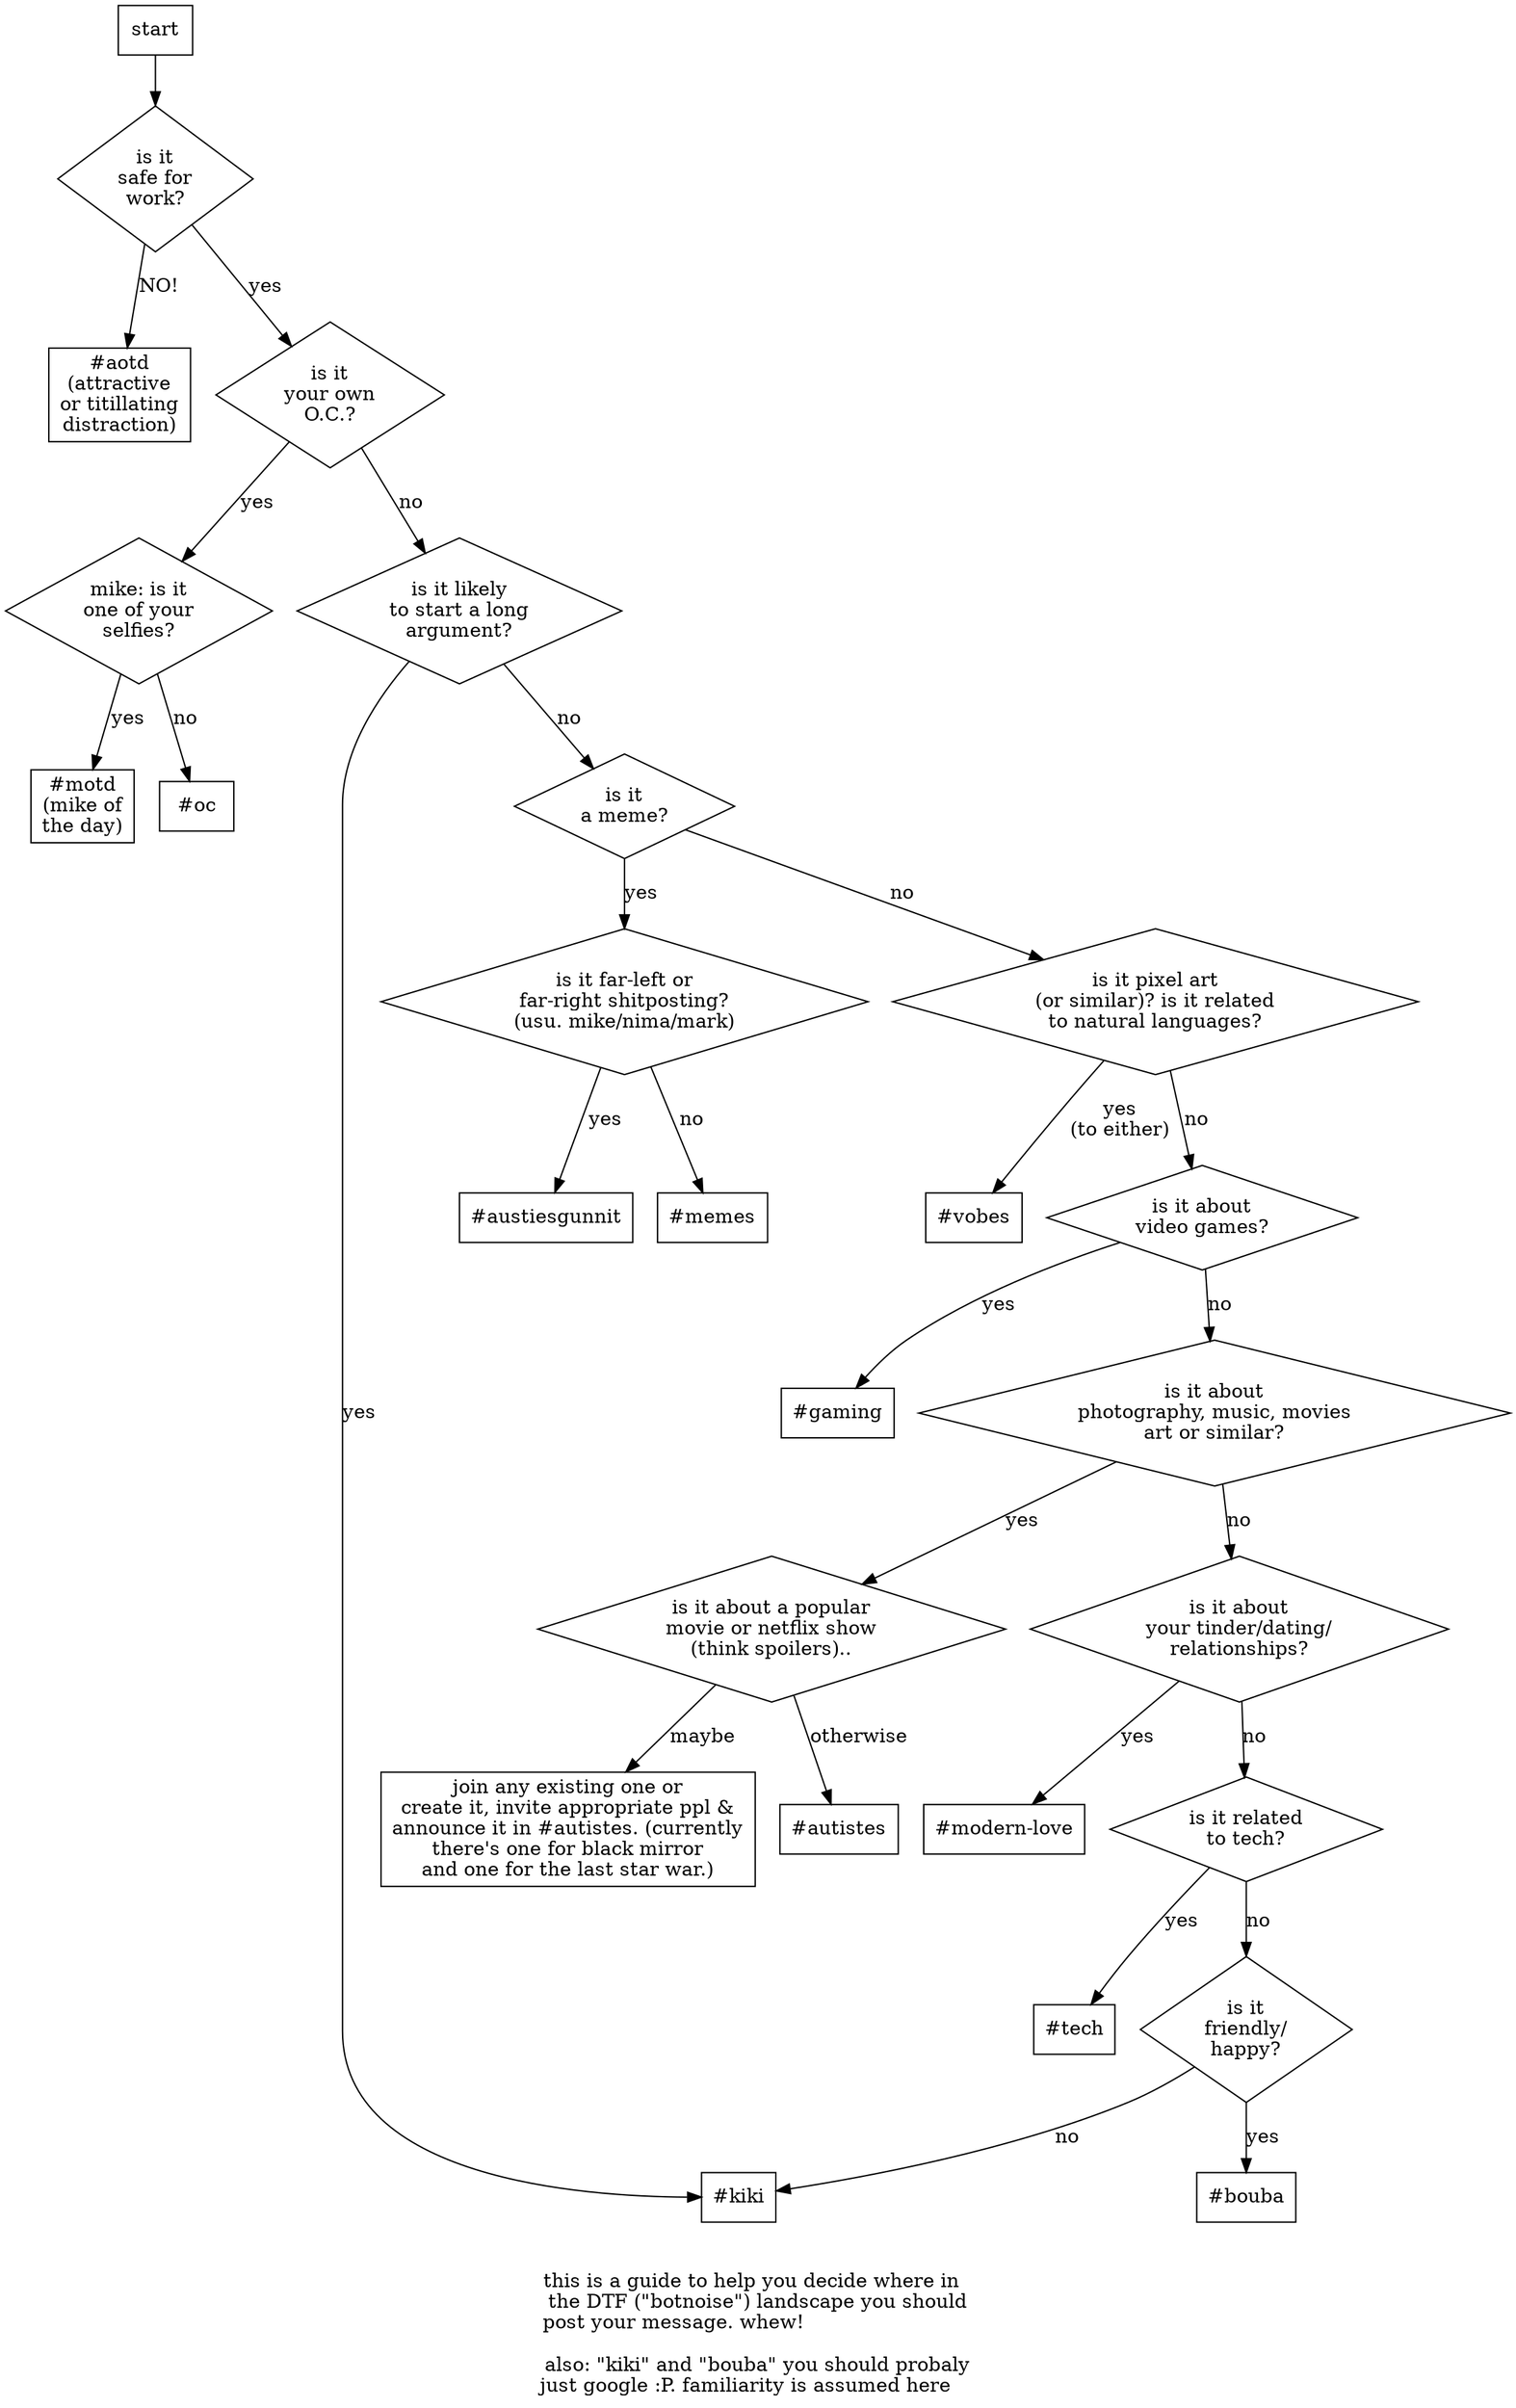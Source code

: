 digraph g {
  label="\n\nthis is a guide to help you decide where in  
the DTF (\"botnoise\") landscape you should
post your message. whew!                           

also: \"kiki\" and \"bouba\" you should probaly
just google :P. familiarity is assumed here    "


  t_start [label="start" shape=rect]

  t_start->q_sfw

  q_sfw->t_aotd [label="NO!"]
  q_sfw->q_oc [label=yes]

  q_oc->q_oc2 [label=yes]
  q_oc->q_kiki [label=no]

  q_oc2->t_motd [label=yes]
  q_oc2->t_oc [label=no]

  q_kiki->t_kiki [label=yes]
  q_kiki->q_memes [label=no]

  q_memes->q_memes2 [label=yes]
  q_memes->q_vobes [label=no]

  q_memes2->t_austiesgunnit [label=yes]
  q_memes2->t_memes [label=no]

  q_vobes->t_vobes [label="yes\n(to either)"]
  q_vobes->q_vidya [label=no]

  q_vidya->t_vidya [label=yes]
  q_vidya->q_autistes [label=no]

  q_autistes->q_autistes2 [label=yes]
  q_autistes->q_modern_love [label=no]

  q_modern_love->t_modern_love [label=yes]
  q_modern_love->q_tech [label=no]

  q_autistes2->t_autistes2[label=maybe]
  q_autistes2->t_autistes [label=otherwise]

  q_tech->t_tech [label=yes]
  q_tech->q_bouba [label=no]

  q_bouba->t_bouba [label=yes]
  q_bouba->t_kiki [label=no]

/* */



  q_sfw [label="is it\nsafe for\nwork?" shape=diamond]
  q_autistes [label="is it about\nphotography, music, movies\nart or similar?" shape=diamond]

q_autistes2 [label="is it about a popular
movie or netflix show
(think spoilers).." shape=diamond]

  q_bouba [label="is it\nfriendly/\nhappy?" shape=diamond]
  q_kiki [label="is it likely\nto start a long\nargument?" shape=diamond]
  q_memes [label="is it\na meme?" shape=diamond]
  q_memes2 [label="is it far-left or\nfar-right shitposting?\n(usu. mike/nima/mark)" shape=diamond]
  q_modern_love [label="is it about\nyour tinder/dating/\nrelationships?" shape=diamond]
  q_oc [label="is it\nyour own\nO.C.?" shape=diamond]
  q_oc2 [label="mike: is it\none of your\nselfies?" shape=diamond]
  q_tech [label="is it related\nto tech?" shape=diamond]
  q_vidya [label="is it about\nvideo games?" shape=diamond]
  q_vobes [label="is it pixel art\n(or similar)? is it related\nto natural languages?" shape=diamond]

  t_autistes [label="#autistes" shape=rect]

t_autistes2 [label="join any existing one or
create it, invite appropriate ppl &
announce it in #autistes. (currently
there's one for black mirror
and one for the last star war.)"
shape=rect]

  t_austiesgunnit [label="#austiesgunnit" shape=rect]
  t_aotd [label="#aotd\n(attractive\nor titillating\ndistraction)" shape=rect]
  t_bouba [label="#bouba" shape=rect]
  t_kiki [label="#kiki" shape=rect]
  t_memes [label="#memes" shape=rect]
  t_modern_love [label="#modern-love" shape=rect]
  t_motd [label="#motd\n(mike of\nthe day)" shape=rect]
  t_oc [label="#oc" shape=rect]
  t_tech [label="#tech" shape=rect]
  t_vidya [label="#gaming" shape=rect]
  t_vobes [label="#vobes" shape=rect]
}
